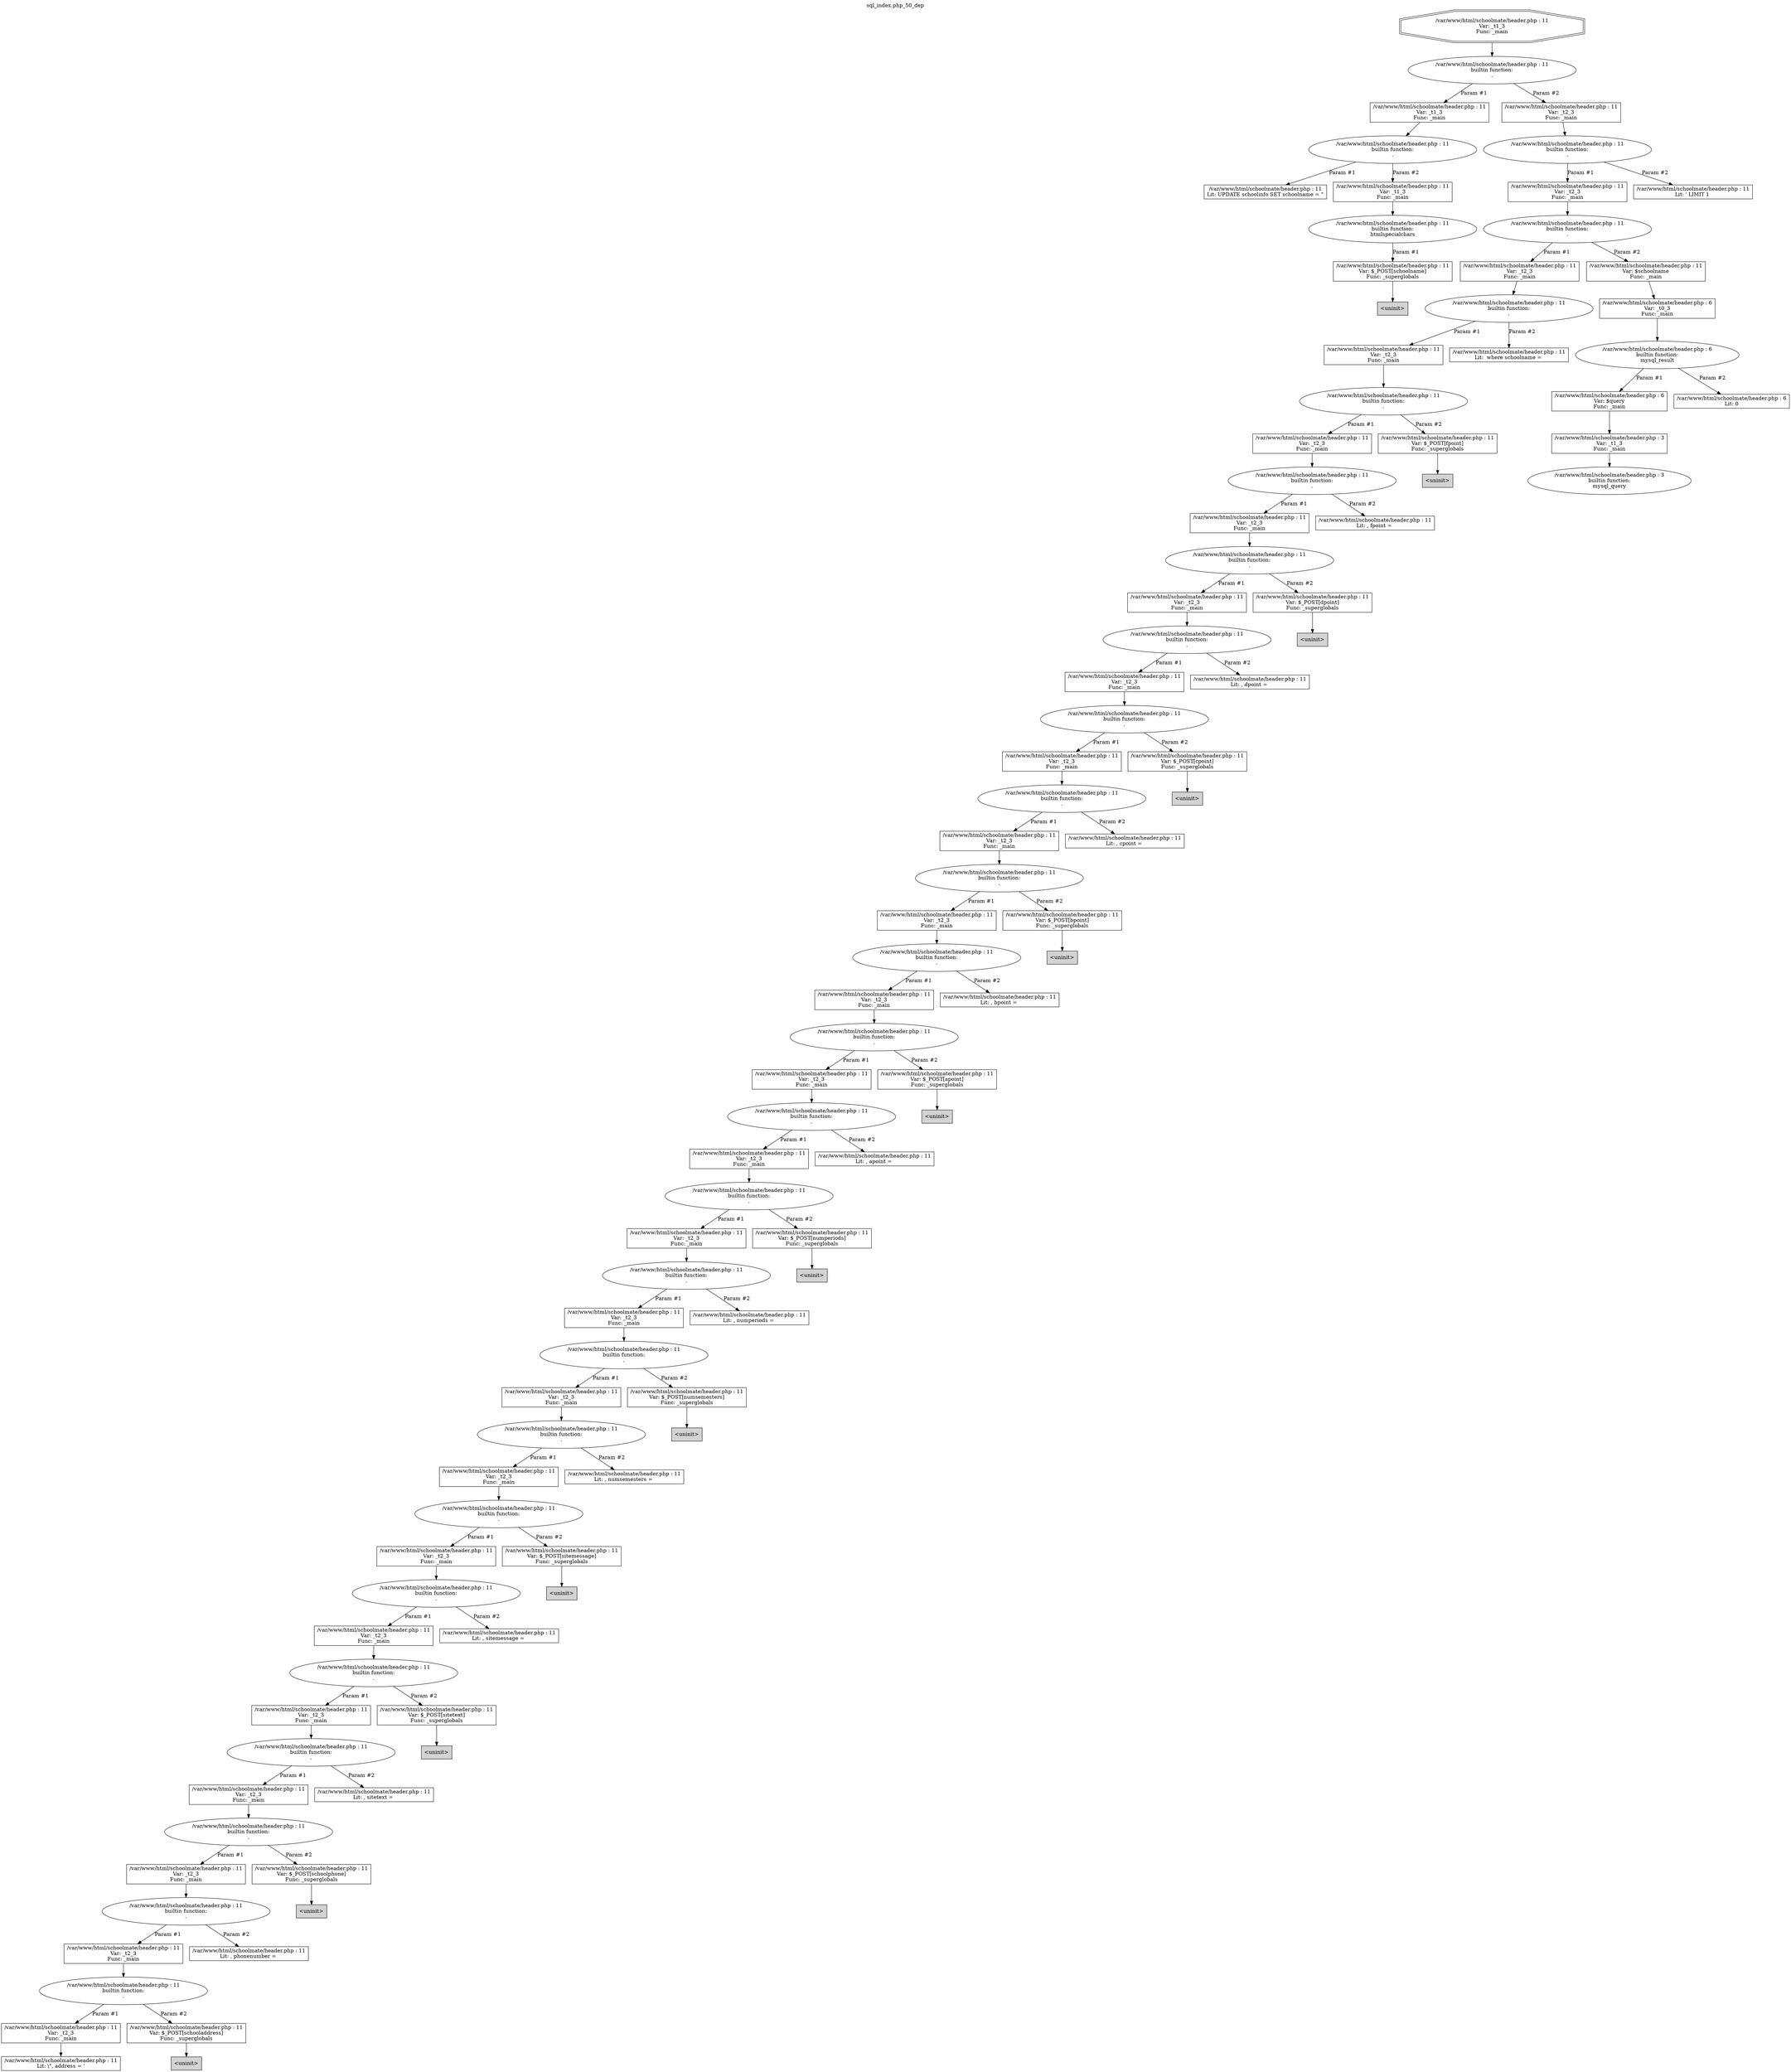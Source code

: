 digraph cfg {
  label="sql_index.php_50_dep";
  labelloc=t;
  n1 [shape=doubleoctagon, label="/var/www/html/schoolmate/header.php : 11\nVar: _t1_3\nFunc: _main\n"];
  n2 [shape=ellipse, label="/var/www/html/schoolmate/header.php : 11\nbuiltin function:\n.\n"];
  n3 [shape=box, label="/var/www/html/schoolmate/header.php : 11\nVar: _t1_3\nFunc: _main\n"];
  n4 [shape=ellipse, label="/var/www/html/schoolmate/header.php : 11\nbuiltin function:\n.\n"];
  n5 [shape=box, label="/var/www/html/schoolmate/header.php : 11\nLit: UPDATE schoolinfo SET schoolname = \"\n"];
  n6 [shape=box, label="/var/www/html/schoolmate/header.php : 11\nVar: _t1_3\nFunc: _main\n"];
  n7 [shape=ellipse, label="/var/www/html/schoolmate/header.php : 11\nbuiltin function:\nhtmlspecialchars\n"];
  n8 [shape=box, label="/var/www/html/schoolmate/header.php : 11\nVar: $_POST[schoolname]\nFunc: _superglobals\n"];
  n9 [shape=box, label="<uninit>",style=filled];
  n10 [shape=box, label="/var/www/html/schoolmate/header.php : 11\nVar: _t2_3\nFunc: _main\n"];
  n11 [shape=ellipse, label="/var/www/html/schoolmate/header.php : 11\nbuiltin function:\n.\n"];
  n12 [shape=box, label="/var/www/html/schoolmate/header.php : 11\nVar: _t2_3\nFunc: _main\n"];
  n13 [shape=ellipse, label="/var/www/html/schoolmate/header.php : 11\nbuiltin function:\n.\n"];
  n14 [shape=box, label="/var/www/html/schoolmate/header.php : 11\nVar: _t2_3\nFunc: _main\n"];
  n15 [shape=ellipse, label="/var/www/html/schoolmate/header.php : 11\nbuiltin function:\n.\n"];
  n16 [shape=box, label="/var/www/html/schoolmate/header.php : 11\nVar: _t2_3\nFunc: _main\n"];
  n17 [shape=ellipse, label="/var/www/html/schoolmate/header.php : 11\nbuiltin function:\n.\n"];
  n18 [shape=box, label="/var/www/html/schoolmate/header.php : 11\nVar: _t2_3\nFunc: _main\n"];
  n19 [shape=ellipse, label="/var/www/html/schoolmate/header.php : 11\nbuiltin function:\n.\n"];
  n20 [shape=box, label="/var/www/html/schoolmate/header.php : 11\nVar: _t2_3\nFunc: _main\n"];
  n21 [shape=ellipse, label="/var/www/html/schoolmate/header.php : 11\nbuiltin function:\n.\n"];
  n22 [shape=box, label="/var/www/html/schoolmate/header.php : 11\nVar: _t2_3\nFunc: _main\n"];
  n23 [shape=ellipse, label="/var/www/html/schoolmate/header.php : 11\nbuiltin function:\n.\n"];
  n24 [shape=box, label="/var/www/html/schoolmate/header.php : 11\nVar: _t2_3\nFunc: _main\n"];
  n25 [shape=ellipse, label="/var/www/html/schoolmate/header.php : 11\nbuiltin function:\n.\n"];
  n26 [shape=box, label="/var/www/html/schoolmate/header.php : 11\nVar: _t2_3\nFunc: _main\n"];
  n27 [shape=ellipse, label="/var/www/html/schoolmate/header.php : 11\nbuiltin function:\n.\n"];
  n28 [shape=box, label="/var/www/html/schoolmate/header.php : 11\nVar: _t2_3\nFunc: _main\n"];
  n29 [shape=ellipse, label="/var/www/html/schoolmate/header.php : 11\nbuiltin function:\n.\n"];
  n30 [shape=box, label="/var/www/html/schoolmate/header.php : 11\nVar: _t2_3\nFunc: _main\n"];
  n31 [shape=ellipse, label="/var/www/html/schoolmate/header.php : 11\nbuiltin function:\n.\n"];
  n32 [shape=box, label="/var/www/html/schoolmate/header.php : 11\nVar: _t2_3\nFunc: _main\n"];
  n33 [shape=ellipse, label="/var/www/html/schoolmate/header.php : 11\nbuiltin function:\n.\n"];
  n34 [shape=box, label="/var/www/html/schoolmate/header.php : 11\nVar: _t2_3\nFunc: _main\n"];
  n35 [shape=ellipse, label="/var/www/html/schoolmate/header.php : 11\nbuiltin function:\n.\n"];
  n36 [shape=box, label="/var/www/html/schoolmate/header.php : 11\nVar: _t2_3\nFunc: _main\n"];
  n37 [shape=ellipse, label="/var/www/html/schoolmate/header.php : 11\nbuiltin function:\n.\n"];
  n38 [shape=box, label="/var/www/html/schoolmate/header.php : 11\nVar: _t2_3\nFunc: _main\n"];
  n39 [shape=ellipse, label="/var/www/html/schoolmate/header.php : 11\nbuiltin function:\n.\n"];
  n40 [shape=box, label="/var/www/html/schoolmate/header.php : 11\nVar: _t2_3\nFunc: _main\n"];
  n41 [shape=ellipse, label="/var/www/html/schoolmate/header.php : 11\nbuiltin function:\n.\n"];
  n42 [shape=box, label="/var/www/html/schoolmate/header.php : 11\nVar: _t2_3\nFunc: _main\n"];
  n43 [shape=ellipse, label="/var/www/html/schoolmate/header.php : 11\nbuiltin function:\n.\n"];
  n44 [shape=box, label="/var/www/html/schoolmate/header.php : 11\nVar: _t2_3\nFunc: _main\n"];
  n45 [shape=ellipse, label="/var/www/html/schoolmate/header.php : 11\nbuiltin function:\n.\n"];
  n46 [shape=box, label="/var/www/html/schoolmate/header.php : 11\nVar: _t2_3\nFunc: _main\n"];
  n47 [shape=ellipse, label="/var/www/html/schoolmate/header.php : 11\nbuiltin function:\n.\n"];
  n48 [shape=box, label="/var/www/html/schoolmate/header.php : 11\nVar: _t2_3\nFunc: _main\n"];
  n49 [shape=ellipse, label="/var/www/html/schoolmate/header.php : 11\nbuiltin function:\n.\n"];
  n50 [shape=box, label="/var/www/html/schoolmate/header.php : 11\nVar: _t2_3\nFunc: _main\n"];
  n51 [shape=ellipse, label="/var/www/html/schoolmate/header.php : 11\nbuiltin function:\n.\n"];
  n52 [shape=box, label="/var/www/html/schoolmate/header.php : 11\nVar: _t2_3\nFunc: _main\n"];
  n53 [shape=ellipse, label="/var/www/html/schoolmate/header.php : 11\nbuiltin function:\n.\n"];
  n54 [shape=box, label="/var/www/html/schoolmate/header.php : 11\nVar: _t2_3\nFunc: _main\n"];
  n55 [shape=ellipse, label="/var/www/html/schoolmate/header.php : 11\nbuiltin function:\n.\n"];
  n56 [shape=box, label="/var/www/html/schoolmate/header.php : 11\nVar: _t2_3\nFunc: _main\n"];
  n57 [shape=ellipse, label="/var/www/html/schoolmate/header.php : 11\nbuiltin function:\n.\n"];
  n58 [shape=box, label="/var/www/html/schoolmate/header.php : 11\nVar: _t2_3\nFunc: _main\n"];
  n59 [shape=box, label="/var/www/html/schoolmate/header.php : 11\nLit: \\\", address = '\n"];
  n60 [shape=box, label="/var/www/html/schoolmate/header.php : 11\nVar: $_POST[schooladdress]\nFunc: _superglobals\n"];
  n61 [shape=box, label="<uninit>",style=filled];
  n62 [shape=box, label="/var/www/html/schoolmate/header.php : 11\nLit: , phonenumber = \n"];
  n63 [shape=box, label="/var/www/html/schoolmate/header.php : 11\nVar: $_POST[schoolphone]\nFunc: _superglobals\n"];
  n64 [shape=box, label="<uninit>",style=filled];
  n65 [shape=box, label="/var/www/html/schoolmate/header.php : 11\nLit: , sitetext = \n"];
  n66 [shape=box, label="/var/www/html/schoolmate/header.php : 11\nVar: $_POST[sitetext]\nFunc: _superglobals\n"];
  n67 [shape=box, label="<uninit>",style=filled];
  n68 [shape=box, label="/var/www/html/schoolmate/header.php : 11\nLit: , sitemessage = \n"];
  n69 [shape=box, label="/var/www/html/schoolmate/header.php : 11\nVar: $_POST[sitemessage]\nFunc: _superglobals\n"];
  n70 [shape=box, label="<uninit>",style=filled];
  n71 [shape=box, label="/var/www/html/schoolmate/header.php : 11\nLit: , numsemesters = \n"];
  n72 [shape=box, label="/var/www/html/schoolmate/header.php : 11\nVar: $_POST[numsemesters]\nFunc: _superglobals\n"];
  n73 [shape=box, label="<uninit>",style=filled];
  n74 [shape=box, label="/var/www/html/schoolmate/header.php : 11\nLit: , numperiods = \n"];
  n75 [shape=box, label="/var/www/html/schoolmate/header.php : 11\nVar: $_POST[numperiods]\nFunc: _superglobals\n"];
  n76 [shape=box, label="<uninit>",style=filled];
  n77 [shape=box, label="/var/www/html/schoolmate/header.php : 11\nLit: , apoint = \n"];
  n78 [shape=box, label="/var/www/html/schoolmate/header.php : 11\nVar: $_POST[apoint]\nFunc: _superglobals\n"];
  n79 [shape=box, label="<uninit>",style=filled];
  n80 [shape=box, label="/var/www/html/schoolmate/header.php : 11\nLit: , bpoint = \n"];
  n81 [shape=box, label="/var/www/html/schoolmate/header.php : 11\nVar: $_POST[bpoint]\nFunc: _superglobals\n"];
  n82 [shape=box, label="<uninit>",style=filled];
  n83 [shape=box, label="/var/www/html/schoolmate/header.php : 11\nLit: , cpoint = \n"];
  n84 [shape=box, label="/var/www/html/schoolmate/header.php : 11\nVar: $_POST[cpoint]\nFunc: _superglobals\n"];
  n85 [shape=box, label="<uninit>",style=filled];
  n86 [shape=box, label="/var/www/html/schoolmate/header.php : 11\nLit: , dpoint = \n"];
  n87 [shape=box, label="/var/www/html/schoolmate/header.php : 11\nVar: $_POST[dpoint]\nFunc: _superglobals\n"];
  n88 [shape=box, label="<uninit>",style=filled];
  n89 [shape=box, label="/var/www/html/schoolmate/header.php : 11\nLit: , fpoint = \n"];
  n90 [shape=box, label="/var/www/html/schoolmate/header.php : 11\nVar: $_POST[fpoint]\nFunc: _superglobals\n"];
  n91 [shape=box, label="<uninit>",style=filled];
  n92 [shape=box, label="/var/www/html/schoolmate/header.php : 11\nLit:  where schoolname = \n"];
  n93 [shape=box, label="/var/www/html/schoolmate/header.php : 11\nVar: $schoolname\nFunc: _main\n"];
  n94 [shape=box, label="/var/www/html/schoolmate/header.php : 6\nVar: _t0_3\nFunc: _main\n"];
  n95 [shape=ellipse, label="/var/www/html/schoolmate/header.php : 6\nbuiltin function:\nmysql_result\n"];
  n96 [shape=box, label="/var/www/html/schoolmate/header.php : 6\nVar: $query\nFunc: _main\n"];
  n97 [shape=box, label="/var/www/html/schoolmate/header.php : 3\nVar: _t1_3\nFunc: _main\n"];
  n98 [shape=ellipse, label="/var/www/html/schoolmate/header.php : 3\nbuiltin function:\nmysql_query\n"];
  n99 [shape=box, label="/var/www/html/schoolmate/header.php : 6\nLit: 0\n"];
  n100 [shape=box, label="/var/www/html/schoolmate/header.php : 11\nLit: ' LIMIT 1 \n"];
  n1 -> n2;
  n3 -> n4;
  n4 -> n5[label="Param #1"];
  n4 -> n6[label="Param #2"];
  n6 -> n7;
  n8 -> n9;
  n7 -> n8[label="Param #1"];
  n2 -> n3[label="Param #1"];
  n2 -> n10[label="Param #2"];
  n10 -> n11;
  n12 -> n13;
  n14 -> n15;
  n16 -> n17;
  n18 -> n19;
  n20 -> n21;
  n22 -> n23;
  n24 -> n25;
  n26 -> n27;
  n28 -> n29;
  n30 -> n31;
  n32 -> n33;
  n34 -> n35;
  n36 -> n37;
  n38 -> n39;
  n40 -> n41;
  n42 -> n43;
  n44 -> n45;
  n46 -> n47;
  n48 -> n49;
  n50 -> n51;
  n52 -> n53;
  n54 -> n55;
  n56 -> n57;
  n58 -> n59;
  n57 -> n58[label="Param #1"];
  n57 -> n60[label="Param #2"];
  n60 -> n61;
  n55 -> n56[label="Param #1"];
  n55 -> n62[label="Param #2"];
  n53 -> n54[label="Param #1"];
  n53 -> n63[label="Param #2"];
  n63 -> n64;
  n51 -> n52[label="Param #1"];
  n51 -> n65[label="Param #2"];
  n49 -> n50[label="Param #1"];
  n49 -> n66[label="Param #2"];
  n66 -> n67;
  n47 -> n48[label="Param #1"];
  n47 -> n68[label="Param #2"];
  n45 -> n46[label="Param #1"];
  n45 -> n69[label="Param #2"];
  n69 -> n70;
  n43 -> n44[label="Param #1"];
  n43 -> n71[label="Param #2"];
  n41 -> n42[label="Param #1"];
  n41 -> n72[label="Param #2"];
  n72 -> n73;
  n39 -> n40[label="Param #1"];
  n39 -> n74[label="Param #2"];
  n37 -> n38[label="Param #1"];
  n37 -> n75[label="Param #2"];
  n75 -> n76;
  n35 -> n36[label="Param #1"];
  n35 -> n77[label="Param #2"];
  n33 -> n34[label="Param #1"];
  n33 -> n78[label="Param #2"];
  n78 -> n79;
  n31 -> n32[label="Param #1"];
  n31 -> n80[label="Param #2"];
  n29 -> n30[label="Param #1"];
  n29 -> n81[label="Param #2"];
  n81 -> n82;
  n27 -> n28[label="Param #1"];
  n27 -> n83[label="Param #2"];
  n25 -> n26[label="Param #1"];
  n25 -> n84[label="Param #2"];
  n84 -> n85;
  n23 -> n24[label="Param #1"];
  n23 -> n86[label="Param #2"];
  n21 -> n22[label="Param #1"];
  n21 -> n87[label="Param #2"];
  n87 -> n88;
  n19 -> n20[label="Param #1"];
  n19 -> n89[label="Param #2"];
  n17 -> n18[label="Param #1"];
  n17 -> n90[label="Param #2"];
  n90 -> n91;
  n15 -> n16[label="Param #1"];
  n15 -> n92[label="Param #2"];
  n13 -> n14[label="Param #1"];
  n13 -> n93[label="Param #2"];
  n94 -> n95;
  n97 -> n98;
  n96 -> n97;
  n95 -> n96[label="Param #1"];
  n95 -> n99[label="Param #2"];
  n93 -> n94;
  n11 -> n12[label="Param #1"];
  n11 -> n100[label="Param #2"];
}

